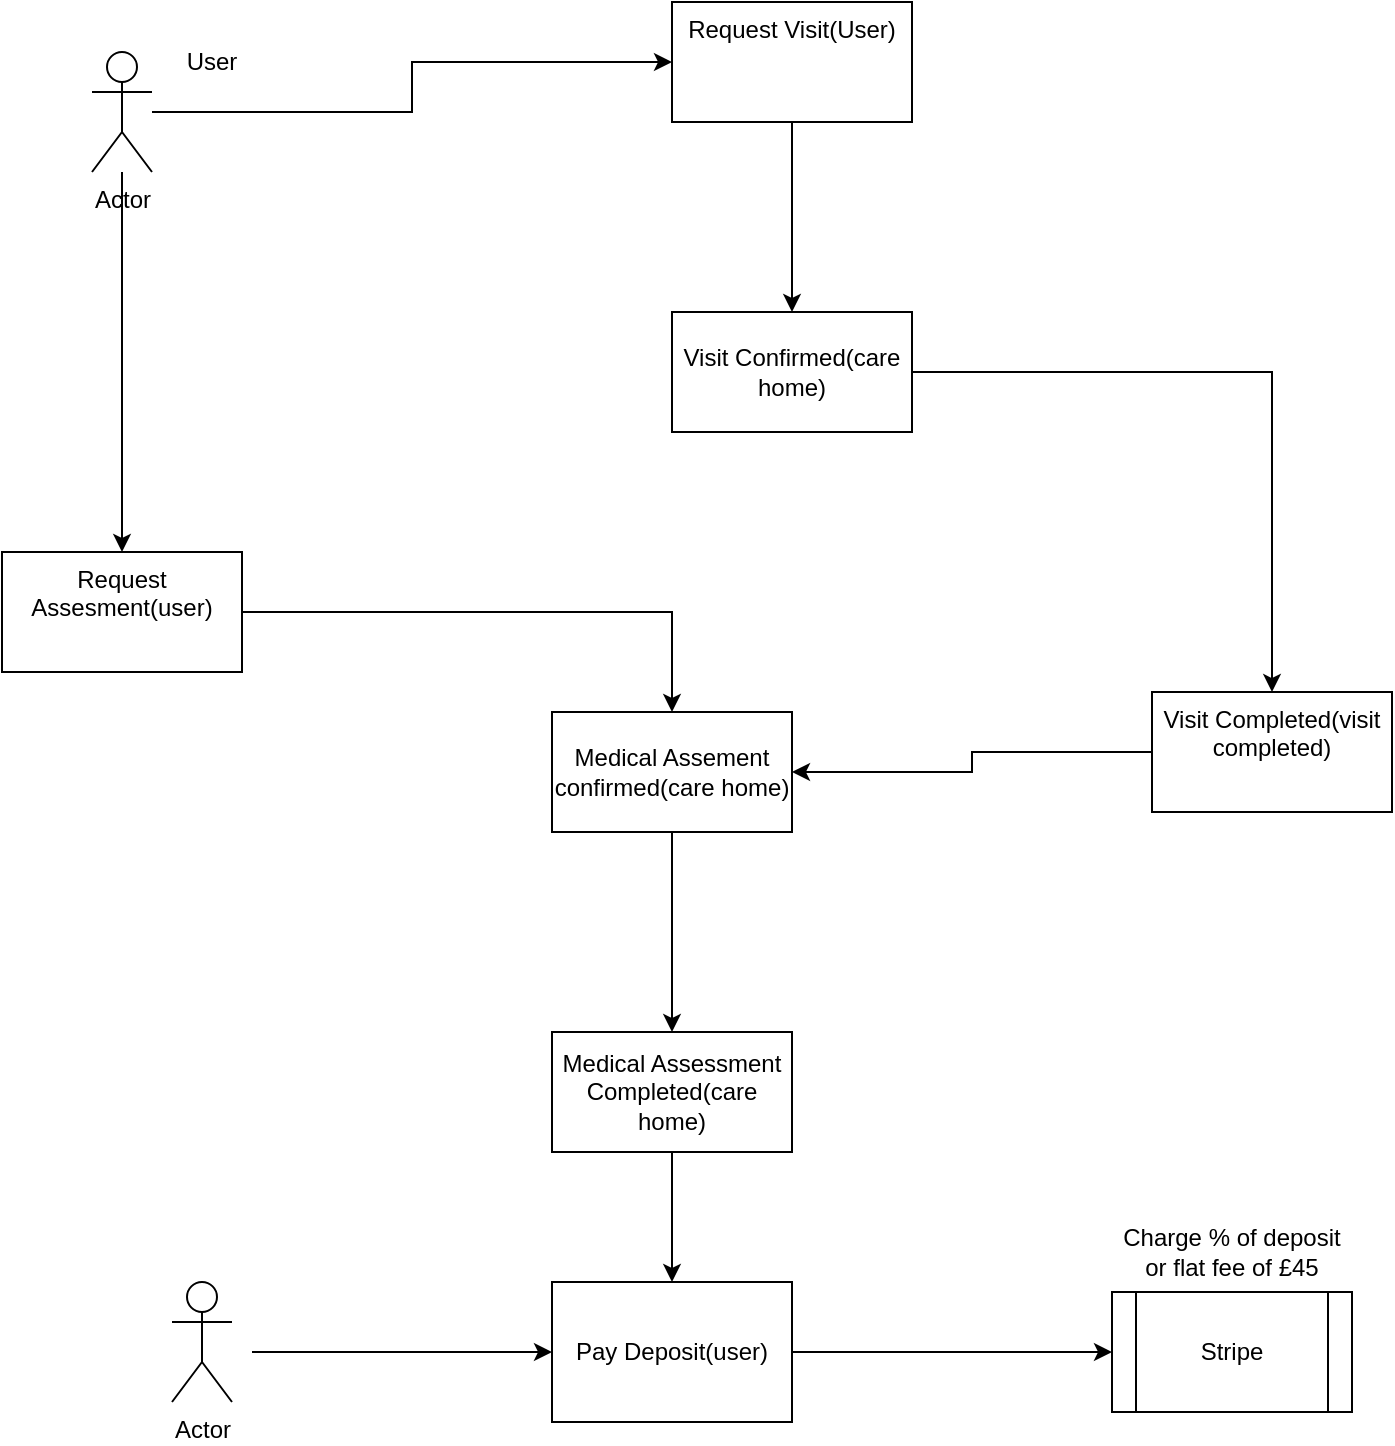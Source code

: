 <mxfile version="21.0.2" type="github">
  <diagram name="Page-1" id="13bN3LiErAZNY6PXdBP1">
    <mxGraphModel dx="1434" dy="760" grid="1" gridSize="10" guides="1" tooltips="1" connect="1" arrows="1" fold="1" page="1" pageScale="1" pageWidth="850" pageHeight="1100" math="0" shadow="0">
      <root>
        <mxCell id="0" />
        <mxCell id="1" parent="0" />
        <mxCell id="lrbJHLHanRZHTGlE7Is--7" value="" style="edgeStyle=orthogonalEdgeStyle;rounded=0;orthogonalLoop=1;jettySize=auto;html=1;" parent="1" source="lrbJHLHanRZHTGlE7Is--2" target="lrbJHLHanRZHTGlE7Is--6" edge="1">
          <mxGeometry relative="1" as="geometry" />
        </mxCell>
        <mxCell id="lrbJHLHanRZHTGlE7Is--12" value="" style="edgeStyle=orthogonalEdgeStyle;rounded=0;orthogonalLoop=1;jettySize=auto;html=1;" parent="1" source="lrbJHLHanRZHTGlE7Is--2" target="lrbJHLHanRZHTGlE7Is--11" edge="1">
          <mxGeometry relative="1" as="geometry" />
        </mxCell>
        <mxCell id="lrbJHLHanRZHTGlE7Is--2" value="Actor" style="shape=umlActor;verticalLabelPosition=bottom;verticalAlign=top;html=1;outlineConnect=0;" parent="1" vertex="1">
          <mxGeometry x="60" y="50" width="30" height="60" as="geometry" />
        </mxCell>
        <mxCell id="BtfHC1cB65NLiMPH-n7X-3" value="" style="edgeStyle=orthogonalEdgeStyle;rounded=0;orthogonalLoop=1;jettySize=auto;html=1;" parent="1" source="lrbJHLHanRZHTGlE7Is--5" target="BtfHC1cB65NLiMPH-n7X-2" edge="1">
          <mxGeometry relative="1" as="geometry" />
        </mxCell>
        <mxCell id="lrbJHLHanRZHTGlE7Is--5" value="Medical Assement confirmed(care home)" style="rounded=0;whiteSpace=wrap;html=1;" parent="1" vertex="1">
          <mxGeometry x="290" y="380" width="120" height="60" as="geometry" />
        </mxCell>
        <mxCell id="BtfHC1cB65NLiMPH-n7X-6" value="" style="edgeStyle=orthogonalEdgeStyle;rounded=0;orthogonalLoop=1;jettySize=auto;html=1;" parent="1" source="lrbJHLHanRZHTGlE7Is--6" target="BtfHC1cB65NLiMPH-n7X-5" edge="1">
          <mxGeometry relative="1" as="geometry" />
        </mxCell>
        <mxCell id="lrbJHLHanRZHTGlE7Is--6" value="Request Visit(User)" style="whiteSpace=wrap;html=1;verticalAlign=top;" parent="1" vertex="1">
          <mxGeometry x="350" y="25" width="120" height="60" as="geometry" />
        </mxCell>
        <mxCell id="BtfHC1cB65NLiMPH-n7X-13" value="" style="edgeStyle=orthogonalEdgeStyle;rounded=0;orthogonalLoop=1;jettySize=auto;html=1;" parent="1" source="lrbJHLHanRZHTGlE7Is--11" target="lrbJHLHanRZHTGlE7Is--5" edge="1">
          <mxGeometry relative="1" as="geometry" />
        </mxCell>
        <mxCell id="lrbJHLHanRZHTGlE7Is--11" value="Request Assesment(user)" style="whiteSpace=wrap;html=1;verticalAlign=top;" parent="1" vertex="1">
          <mxGeometry x="15" y="300" width="120" height="60" as="geometry" />
        </mxCell>
        <mxCell id="lrbJHLHanRZHTGlE7Is--16" value="" style="edgeStyle=orthogonalEdgeStyle;rounded=0;orthogonalLoop=1;jettySize=auto;html=1;" parent="1" source="lrbJHLHanRZHTGlE7Is--14" target="lrbJHLHanRZHTGlE7Is--5" edge="1">
          <mxGeometry relative="1" as="geometry" />
        </mxCell>
        <mxCell id="lrbJHLHanRZHTGlE7Is--14" value="Visit Completed(visit completed)" style="whiteSpace=wrap;html=1;verticalAlign=top;" parent="1" vertex="1">
          <mxGeometry x="590" y="370" width="120" height="60" as="geometry" />
        </mxCell>
        <mxCell id="lrbJHLHanRZHTGlE7Is--19" value="Charge % of deposit or flat fee of £45" style="text;html=1;strokeColor=none;fillColor=none;align=center;verticalAlign=middle;whiteSpace=wrap;rounded=0;" parent="1" vertex="1">
          <mxGeometry x="570" y="610" width="120" height="80" as="geometry" />
        </mxCell>
        <mxCell id="BtfHC1cB65NLiMPH-n7X-11" value="" style="edgeStyle=orthogonalEdgeStyle;rounded=0;orthogonalLoop=1;jettySize=auto;html=1;" parent="1" source="BtfHC1cB65NLiMPH-n7X-2" target="BtfHC1cB65NLiMPH-n7X-10" edge="1">
          <mxGeometry relative="1" as="geometry" />
        </mxCell>
        <mxCell id="BtfHC1cB65NLiMPH-n7X-2" value="Medical Assessment Completed(care home)" style="whiteSpace=wrap;html=1;rounded=0;" parent="1" vertex="1">
          <mxGeometry x="290" y="540" width="120" height="60" as="geometry" />
        </mxCell>
        <mxCell id="BtfHC1cB65NLiMPH-n7X-4" value="User" style="text;html=1;strokeColor=none;fillColor=none;align=center;verticalAlign=middle;whiteSpace=wrap;rounded=0;" parent="1" vertex="1">
          <mxGeometry x="90" y="40" width="60" height="30" as="geometry" />
        </mxCell>
        <mxCell id="BtfHC1cB65NLiMPH-n7X-7" value="" style="edgeStyle=orthogonalEdgeStyle;rounded=0;orthogonalLoop=1;jettySize=auto;html=1;" parent="1" source="BtfHC1cB65NLiMPH-n7X-5" target="lrbJHLHanRZHTGlE7Is--14" edge="1">
          <mxGeometry relative="1" as="geometry" />
        </mxCell>
        <mxCell id="BtfHC1cB65NLiMPH-n7X-5" value="Visit Confirmed(care home)" style="rounded=0;whiteSpace=wrap;html=1;" parent="1" vertex="1">
          <mxGeometry x="350" y="180" width="120" height="60" as="geometry" />
        </mxCell>
        <mxCell id="BtfHC1cB65NLiMPH-n7X-9" value="Stripe" style="shape=process;whiteSpace=wrap;html=1;backgroundOutline=1;" parent="1" vertex="1">
          <mxGeometry x="570" y="670" width="120" height="60" as="geometry" />
        </mxCell>
        <mxCell id="BtfHC1cB65NLiMPH-n7X-12" value="" style="edgeStyle=orthogonalEdgeStyle;rounded=0;orthogonalLoop=1;jettySize=auto;html=1;" parent="1" source="BtfHC1cB65NLiMPH-n7X-10" target="BtfHC1cB65NLiMPH-n7X-9" edge="1">
          <mxGeometry relative="1" as="geometry" />
        </mxCell>
        <mxCell id="BtfHC1cB65NLiMPH-n7X-10" value="Pay Deposit(user)" style="whiteSpace=wrap;html=1;rounded=0;" parent="1" vertex="1">
          <mxGeometry x="290" y="665" width="120" height="70" as="geometry" />
        </mxCell>
        <mxCell id="d1F-kMKuh-_GwBL4ivb0-1" value="Actor" style="shape=umlActor;verticalLabelPosition=bottom;verticalAlign=top;html=1;outlineConnect=0;" vertex="1" parent="1">
          <mxGeometry x="100" y="665" width="30" height="60" as="geometry" />
        </mxCell>
        <mxCell id="d1F-kMKuh-_GwBL4ivb0-2" value="" style="endArrow=classic;html=1;rounded=0;entryX=0;entryY=0.5;entryDx=0;entryDy=0;" edge="1" parent="1" target="BtfHC1cB65NLiMPH-n7X-10">
          <mxGeometry width="50" height="50" relative="1" as="geometry">
            <mxPoint x="140" y="700" as="sourcePoint" />
            <mxPoint x="190" y="650" as="targetPoint" />
          </mxGeometry>
        </mxCell>
      </root>
    </mxGraphModel>
  </diagram>
</mxfile>
